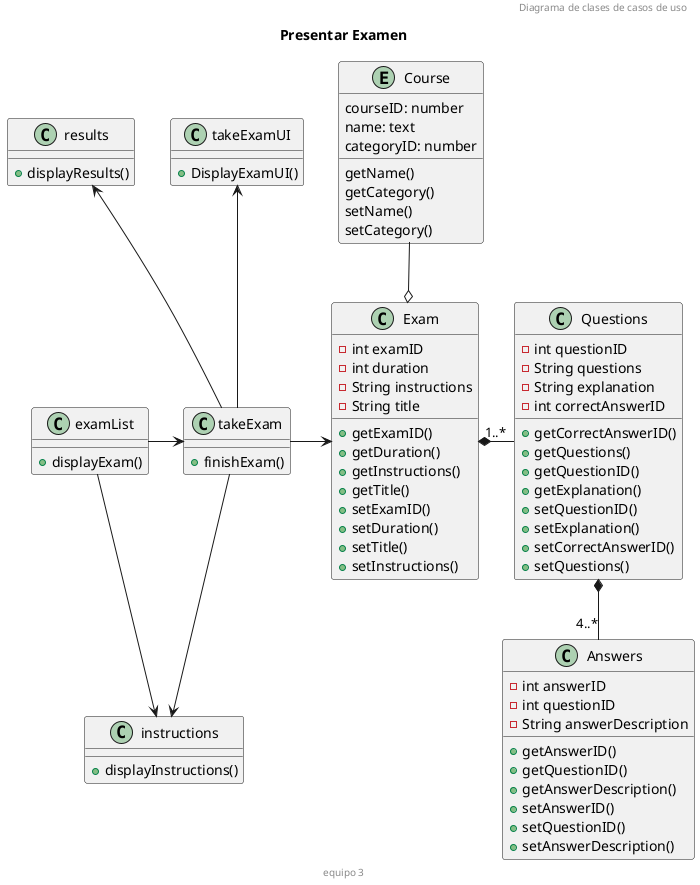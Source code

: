 @startuml
header Diagrama de clases de casos de uso
title  Presentar Examen 
footer equipo 3


class examList{
    +displayExam()
}
class instructions{
    +displayInstructions()
}
class results{
    +displayResults()
}

class takeExam{
    +finishExam()
}

class takeExamUI{
    +DisplayExamUI()
}
class Exam{
    -int examID
    -int duration
    -String instructions
    -String title
    +getExamID()
    +getDuration()
    +getInstructions()
    +getTitle()
    +setExamID()
    +setDuration()
    +setTitle()
    +setInstructions()

}
entity Course{
    courseID: number
    name: text
    categoryID: number
    getName()
    getCategory()
    setName()
    setCategory()
}
class Questions{
    -int questionID
    -String questions
    -String explanation
    -int correctAnswerID
    +getCorrectAnswerID()
    +getQuestions()
    +getQuestionID()
    +getExplanation()
    +setQuestionID()
    +setExplanation()
    +setCorrectAnswerID()
    +setQuestions()
}
class Answers{
    -int answerID
    -int questionID
    -String answerDescription
    +getAnswerID()
    +getQuestionID()
    +getAnswerDescription()
    +setAnswerID()
    +setQuestionID()
    +setAnswerDescription() 
}

examList->takeExam
takeExam->Exam
takeExam-down->instructions
takeExam-up->takeExamUI
Exam *- "1..*" Questions
Questions *-down- "4..*" Answers
takeExam-up->results
examList->instructions

Course-down-o Exam

@enduml